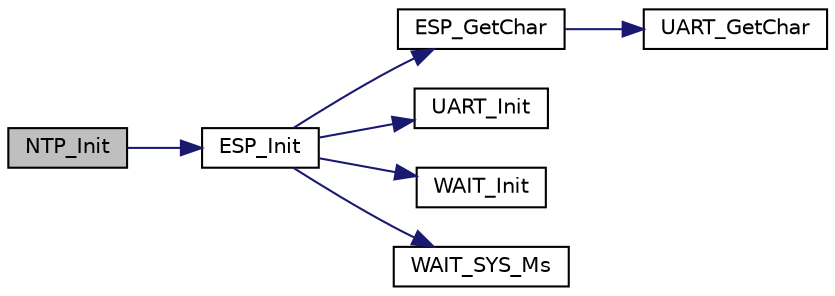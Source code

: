 digraph "NTP_Init"
{
 // LATEX_PDF_SIZE
  edge [fontname="Helvetica",fontsize="10",labelfontname="Helvetica",labelfontsize="10"];
  node [fontname="Helvetica",fontsize="10",shape=record];
  rankdir="LR";
  Node1 [label="NTP_Init",height=0.2,width=0.4,color="black", fillcolor="grey75", style="filled", fontcolor="black",tooltip=" "];
  Node1 -> Node2 [color="midnightblue",fontsize="10",style="solid",fontname="Helvetica"];
  Node2 [label="ESP_Init",height=0.2,width=0.4,color="black", fillcolor="white", style="filled",URL="$dd/d79/group__ESP__Public__Functions.html#gaf978104197fb3e733863b1c6232592af",tooltip=" "];
  Node2 -> Node3 [color="midnightblue",fontsize="10",style="solid",fontname="Helvetica"];
  Node3 [label="ESP_GetChar",height=0.2,width=0.4,color="black", fillcolor="white", style="filled",URL="$dd/d79/group__ESP__Public__Functions.html#gaad1c5cac766dafc52e74c6a267997701",tooltip="Receive a character from ESP, if there is one."];
  Node3 -> Node4 [color="midnightblue",fontsize="10",style="solid",fontname="Helvetica"];
  Node4 [label="UART_GetChar",height=0.2,width=0.4,color="black", fillcolor="white", style="filled",URL="$d8/d63/group__UART__Public__Functions.html#gaee3d05fc74176cdd35292836a99fb56a",tooltip=" "];
  Node2 -> Node5 [color="midnightblue",fontsize="10",style="solid",fontname="Helvetica"];
  Node5 [label="UART_Init",height=0.2,width=0.4,color="black", fillcolor="white", style="filled",URL="$d8/d63/group__UART__Public__Functions.html#ga82285bc1ce75f58b13b422bebd7ccf04",tooltip=" "];
  Node2 -> Node6 [color="midnightblue",fontsize="10",style="solid",fontname="Helvetica"];
  Node6 [label="WAIT_Init",height=0.2,width=0.4,color="black", fillcolor="white", style="filled",URL="$df/d7c/group__WAIT__Public__Functions.html#ga91b11c310cfddcbf9c635b3e93e30f35",tooltip="Initialises the wait API, using the desired resource."];
  Node2 -> Node7 [color="midnightblue",fontsize="10",style="solid",fontname="Helvetica"];
  Node7 [label="WAIT_SYS_Ms",height=0.2,width=0.4,color="black", fillcolor="white", style="filled",URL="$df/d7c/group__WAIT__Public__Functions.html#ga34ba9bf1116b013304b7c9488afe4d94",tooltip="Waits a number of milliseconds."];
}
